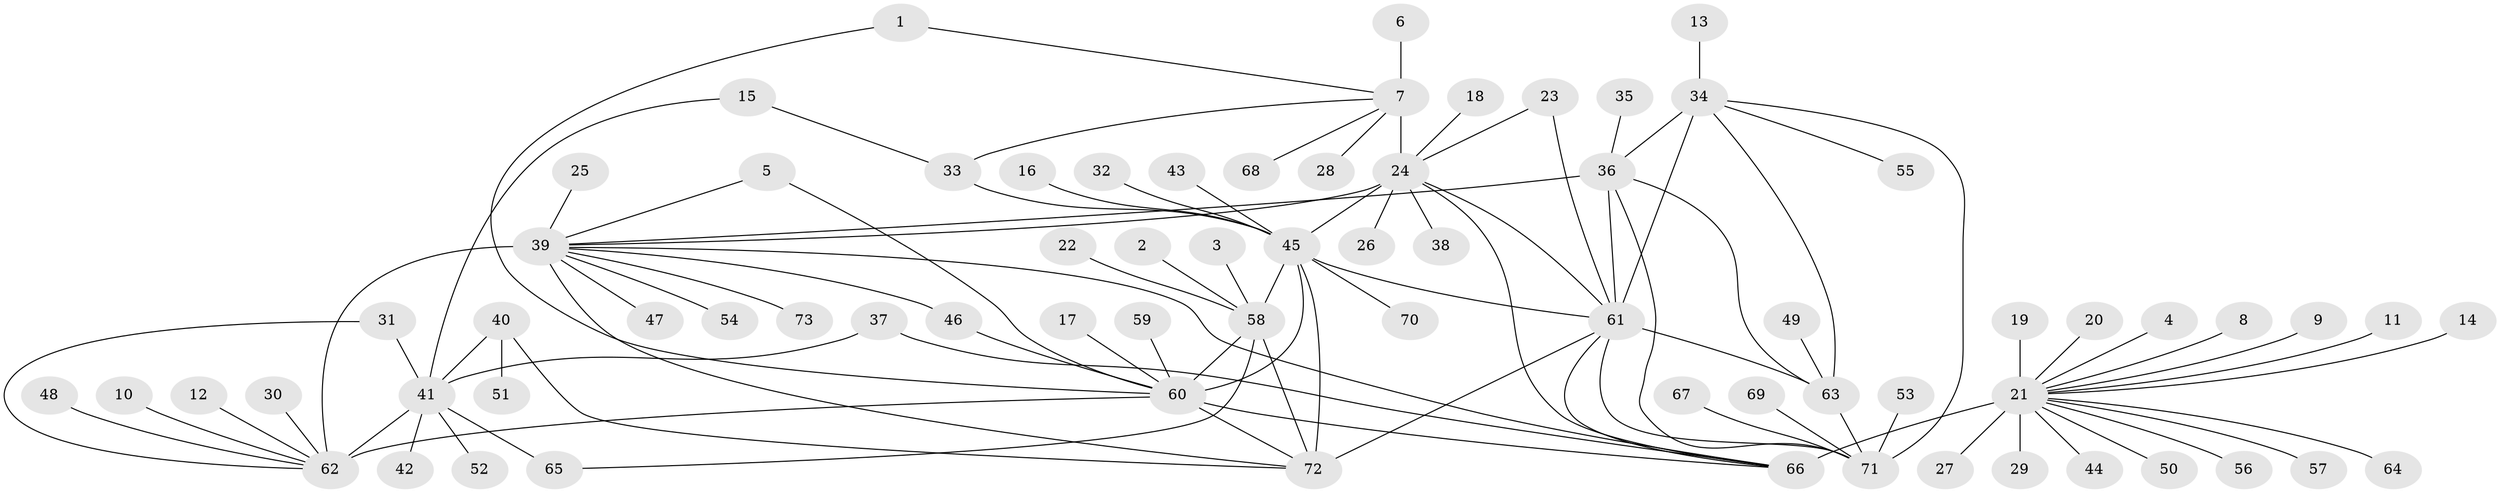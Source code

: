 // original degree distribution, {11: 0.04794520547945205, 9: 0.04794520547945205, 7: 0.02054794520547945, 10: 0.0410958904109589, 12: 0.0136986301369863, 8: 0.06164383561643835, 13: 0.00684931506849315, 6: 0.00684931506849315, 2: 0.10273972602739725, 1: 0.5958904109589042, 3: 0.04794520547945205, 4: 0.00684931506849315}
// Generated by graph-tools (version 1.1) at 2025/02/03/09/25 03:02:35]
// undirected, 73 vertices, 99 edges
graph export_dot {
graph [start="1"]
  node [color=gray90,style=filled];
  1;
  2;
  3;
  4;
  5;
  6;
  7;
  8;
  9;
  10;
  11;
  12;
  13;
  14;
  15;
  16;
  17;
  18;
  19;
  20;
  21;
  22;
  23;
  24;
  25;
  26;
  27;
  28;
  29;
  30;
  31;
  32;
  33;
  34;
  35;
  36;
  37;
  38;
  39;
  40;
  41;
  42;
  43;
  44;
  45;
  46;
  47;
  48;
  49;
  50;
  51;
  52;
  53;
  54;
  55;
  56;
  57;
  58;
  59;
  60;
  61;
  62;
  63;
  64;
  65;
  66;
  67;
  68;
  69;
  70;
  71;
  72;
  73;
  1 -- 7 [weight=1.0];
  1 -- 60 [weight=1.0];
  2 -- 58 [weight=1.0];
  3 -- 58 [weight=1.0];
  4 -- 21 [weight=1.0];
  5 -- 39 [weight=1.0];
  5 -- 60 [weight=1.0];
  6 -- 7 [weight=1.0];
  7 -- 24 [weight=10.0];
  7 -- 28 [weight=1.0];
  7 -- 33 [weight=1.0];
  7 -- 68 [weight=1.0];
  8 -- 21 [weight=1.0];
  9 -- 21 [weight=1.0];
  10 -- 62 [weight=1.0];
  11 -- 21 [weight=1.0];
  12 -- 62 [weight=1.0];
  13 -- 34 [weight=1.0];
  14 -- 21 [weight=1.0];
  15 -- 33 [weight=1.0];
  15 -- 41 [weight=1.0];
  16 -- 45 [weight=1.0];
  17 -- 60 [weight=1.0];
  18 -- 24 [weight=1.0];
  19 -- 21 [weight=1.0];
  20 -- 21 [weight=1.0];
  21 -- 27 [weight=1.0];
  21 -- 29 [weight=1.0];
  21 -- 44 [weight=1.0];
  21 -- 50 [weight=1.0];
  21 -- 56 [weight=1.0];
  21 -- 57 [weight=1.0];
  21 -- 64 [weight=1.0];
  21 -- 66 [weight=12.0];
  22 -- 58 [weight=1.0];
  23 -- 24 [weight=1.0];
  23 -- 61 [weight=1.0];
  24 -- 26 [weight=1.0];
  24 -- 38 [weight=1.0];
  24 -- 39 [weight=1.0];
  24 -- 45 [weight=1.0];
  24 -- 61 [weight=1.0];
  24 -- 66 [weight=1.0];
  25 -- 39 [weight=1.0];
  30 -- 62 [weight=1.0];
  31 -- 41 [weight=1.0];
  31 -- 62 [weight=1.0];
  32 -- 45 [weight=1.0];
  33 -- 45 [weight=1.0];
  34 -- 36 [weight=2.0];
  34 -- 55 [weight=1.0];
  34 -- 61 [weight=4.0];
  34 -- 63 [weight=2.0];
  34 -- 71 [weight=2.0];
  35 -- 36 [weight=1.0];
  36 -- 39 [weight=1.0];
  36 -- 61 [weight=2.0];
  36 -- 63 [weight=1.0];
  36 -- 71 [weight=1.0];
  37 -- 41 [weight=1.0];
  37 -- 66 [weight=1.0];
  39 -- 46 [weight=1.0];
  39 -- 47 [weight=1.0];
  39 -- 54 [weight=1.0];
  39 -- 62 [weight=12.0];
  39 -- 66 [weight=1.0];
  39 -- 72 [weight=1.0];
  39 -- 73 [weight=1.0];
  40 -- 41 [weight=1.0];
  40 -- 51 [weight=1.0];
  40 -- 72 [weight=1.0];
  41 -- 42 [weight=1.0];
  41 -- 52 [weight=1.0];
  41 -- 62 [weight=1.0];
  41 -- 65 [weight=2.0];
  43 -- 45 [weight=1.0];
  45 -- 58 [weight=4.0];
  45 -- 60 [weight=4.0];
  45 -- 61 [weight=1.0];
  45 -- 70 [weight=1.0];
  45 -- 72 [weight=2.0];
  46 -- 60 [weight=1.0];
  48 -- 62 [weight=1.0];
  49 -- 63 [weight=1.0];
  53 -- 71 [weight=1.0];
  58 -- 60 [weight=4.0];
  58 -- 65 [weight=1.0];
  58 -- 72 [weight=2.0];
  59 -- 60 [weight=1.0];
  60 -- 62 [weight=1.0];
  60 -- 66 [weight=1.0];
  60 -- 72 [weight=2.0];
  61 -- 63 [weight=2.0];
  61 -- 66 [weight=1.0];
  61 -- 71 [weight=2.0];
  61 -- 72 [weight=1.0];
  63 -- 71 [weight=1.0];
  67 -- 71 [weight=1.0];
  69 -- 71 [weight=1.0];
}
